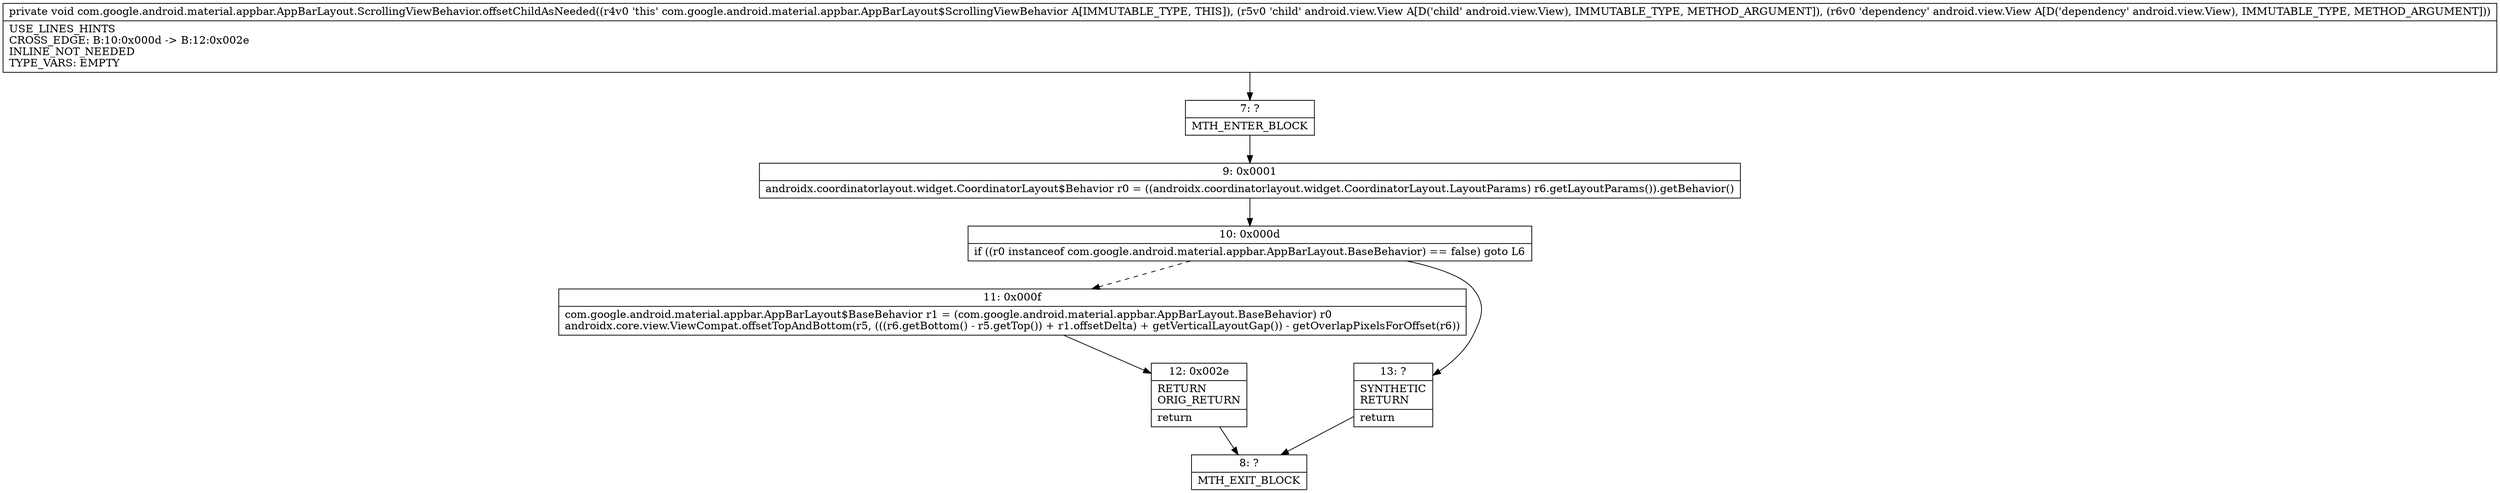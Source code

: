 digraph "CFG forcom.google.android.material.appbar.AppBarLayout.ScrollingViewBehavior.offsetChildAsNeeded(Landroid\/view\/View;Landroid\/view\/View;)V" {
Node_7 [shape=record,label="{7\:\ ?|MTH_ENTER_BLOCK\l}"];
Node_9 [shape=record,label="{9\:\ 0x0001|androidx.coordinatorlayout.widget.CoordinatorLayout$Behavior r0 = ((androidx.coordinatorlayout.widget.CoordinatorLayout.LayoutParams) r6.getLayoutParams()).getBehavior()\l}"];
Node_10 [shape=record,label="{10\:\ 0x000d|if ((r0 instanceof com.google.android.material.appbar.AppBarLayout.BaseBehavior) == false) goto L6\l}"];
Node_11 [shape=record,label="{11\:\ 0x000f|com.google.android.material.appbar.AppBarLayout$BaseBehavior r1 = (com.google.android.material.appbar.AppBarLayout.BaseBehavior) r0\landroidx.core.view.ViewCompat.offsetTopAndBottom(r5, (((r6.getBottom() \- r5.getTop()) + r1.offsetDelta) + getVerticalLayoutGap()) \- getOverlapPixelsForOffset(r6))\l}"];
Node_12 [shape=record,label="{12\:\ 0x002e|RETURN\lORIG_RETURN\l|return\l}"];
Node_8 [shape=record,label="{8\:\ ?|MTH_EXIT_BLOCK\l}"];
Node_13 [shape=record,label="{13\:\ ?|SYNTHETIC\lRETURN\l|return\l}"];
MethodNode[shape=record,label="{private void com.google.android.material.appbar.AppBarLayout.ScrollingViewBehavior.offsetChildAsNeeded((r4v0 'this' com.google.android.material.appbar.AppBarLayout$ScrollingViewBehavior A[IMMUTABLE_TYPE, THIS]), (r5v0 'child' android.view.View A[D('child' android.view.View), IMMUTABLE_TYPE, METHOD_ARGUMENT]), (r6v0 'dependency' android.view.View A[D('dependency' android.view.View), IMMUTABLE_TYPE, METHOD_ARGUMENT]))  | USE_LINES_HINTS\lCROSS_EDGE: B:10:0x000d \-\> B:12:0x002e\lINLINE_NOT_NEEDED\lTYPE_VARS: EMPTY\l}"];
MethodNode -> Node_7;Node_7 -> Node_9;
Node_9 -> Node_10;
Node_10 -> Node_11[style=dashed];
Node_10 -> Node_13;
Node_11 -> Node_12;
Node_12 -> Node_8;
Node_13 -> Node_8;
}

